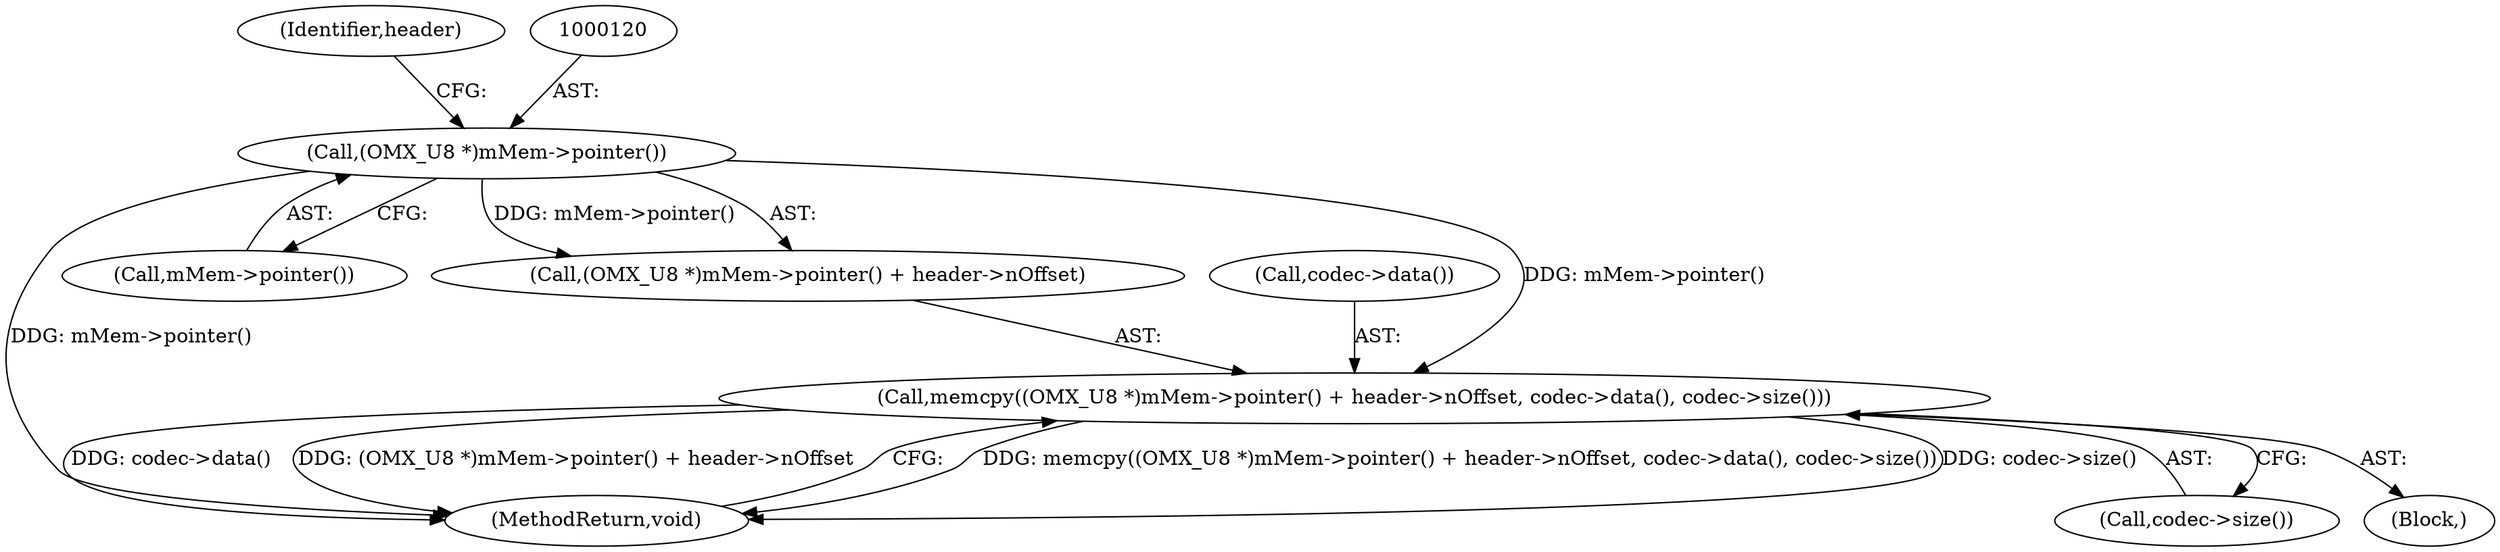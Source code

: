 digraph "0_Android_0f177948ae2640bfe4d70f8e4248e106406b3b0a_2@API" {
"1000117" [label="(Call,memcpy((OMX_U8 *)mMem->pointer() + header->nOffset, codec->data(), codec->size()))"];
"1000119" [label="(Call,(OMX_U8 *)mMem->pointer())"];
"1000125" [label="(Call,codec->data())"];
"1000117" [label="(Call,memcpy((OMX_U8 *)mMem->pointer() + header->nOffset, codec->data(), codec->size()))"];
"1000119" [label="(Call,(OMX_U8 *)mMem->pointer())"];
"1000123" [label="(Identifier,header)"];
"1000121" [label="(Call,mMem->pointer())"];
"1000104" [label="(Block,)"];
"1000127" [label="(MethodReturn,void)"];
"1000118" [label="(Call,(OMX_U8 *)mMem->pointer() + header->nOffset)"];
"1000126" [label="(Call,codec->size())"];
"1000117" -> "1000104"  [label="AST: "];
"1000117" -> "1000126"  [label="CFG: "];
"1000118" -> "1000117"  [label="AST: "];
"1000125" -> "1000117"  [label="AST: "];
"1000126" -> "1000117"  [label="AST: "];
"1000127" -> "1000117"  [label="CFG: "];
"1000117" -> "1000127"  [label="DDG: memcpy((OMX_U8 *)mMem->pointer() + header->nOffset, codec->data(), codec->size())"];
"1000117" -> "1000127"  [label="DDG: codec->size()"];
"1000117" -> "1000127"  [label="DDG: codec->data()"];
"1000117" -> "1000127"  [label="DDG: (OMX_U8 *)mMem->pointer() + header->nOffset"];
"1000119" -> "1000117"  [label="DDG: mMem->pointer()"];
"1000119" -> "1000118"  [label="AST: "];
"1000119" -> "1000121"  [label="CFG: "];
"1000120" -> "1000119"  [label="AST: "];
"1000121" -> "1000119"  [label="AST: "];
"1000123" -> "1000119"  [label="CFG: "];
"1000119" -> "1000127"  [label="DDG: mMem->pointer()"];
"1000119" -> "1000118"  [label="DDG: mMem->pointer()"];
}

